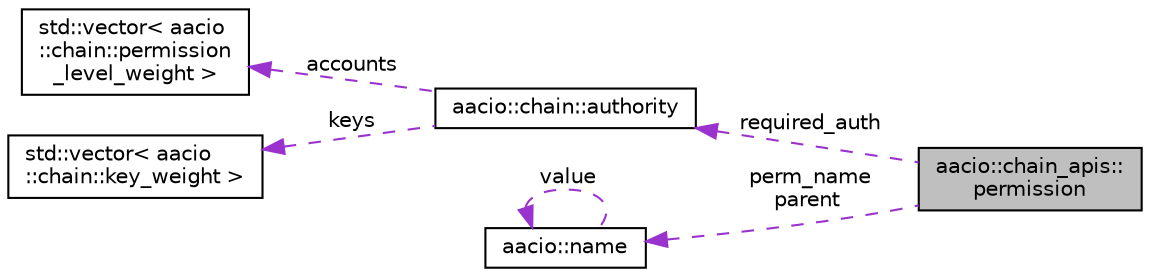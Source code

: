 digraph "aacio::chain_apis::permission"
{
  edge [fontname="Helvetica",fontsize="10",labelfontname="Helvetica",labelfontsize="10"];
  node [fontname="Helvetica",fontsize="10",shape=record];
  rankdir="LR";
  Node1 [label="aacio::chain_apis::\lpermission",height=0.2,width=0.4,color="black", fillcolor="grey75", style="filled", fontcolor="black"];
  Node2 -> Node1 [dir="back",color="darkorchid3",fontsize="10",style="dashed",label=" required_auth" ];
  Node2 [label="aacio::chain::authority",height=0.2,width=0.4,color="black", fillcolor="white", style="filled",URL="$structaacio_1_1chain_1_1authority.html"];
  Node3 -> Node2 [dir="back",color="darkorchid3",fontsize="10",style="dashed",label=" accounts" ];
  Node3 [label="std::vector\< aacio\l::chain::permission\l_level_weight \>",height=0.2,width=0.4,color="black", fillcolor="white", style="filled",URL="$classstd_1_1vector.html"];
  Node4 -> Node2 [dir="back",color="darkorchid3",fontsize="10",style="dashed",label=" keys" ];
  Node4 [label="std::vector\< aacio\l::chain::key_weight \>",height=0.2,width=0.4,color="black", fillcolor="white", style="filled",URL="$classstd_1_1vector.html"];
  Node5 -> Node1 [dir="back",color="darkorchid3",fontsize="10",style="dashed",label=" perm_name\nparent" ];
  Node5 [label="aacio::name",height=0.2,width=0.4,color="black", fillcolor="white", style="filled",URL="$structaacio_1_1name.html",tooltip="wraps a uint64_t to ensure it is only passed to methods that expect a Name "];
  Node5 -> Node5 [dir="back",color="darkorchid3",fontsize="10",style="dashed",label=" value" ];
}
